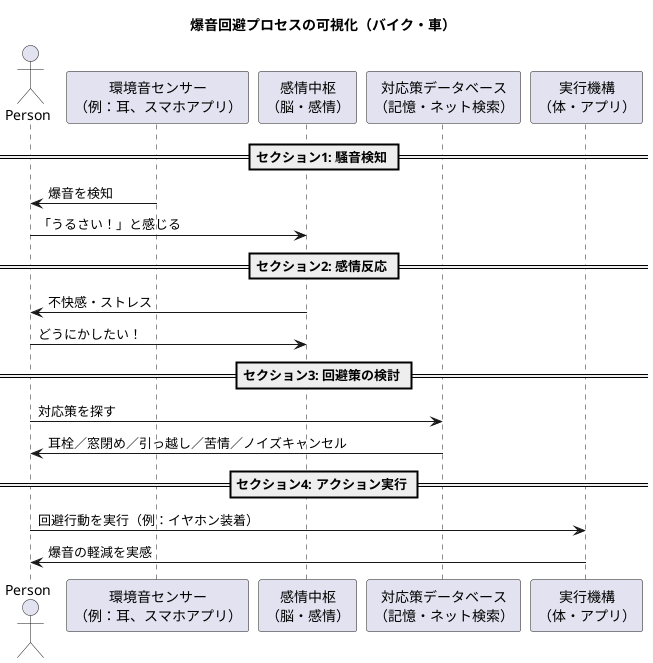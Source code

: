 @startuml
title 爆音回避プロセスの可視化（バイク・車）

actor Person
participant "環境音センサー\n（例：耳、スマホアプリ）" as Sensor
participant "感情中枢\n（脳・感情）" as Emotion
participant "対応策データベース\n（記憶・ネット検索）" as StrategyDB
participant "実行機構\n（体・アプリ）" as Executor

== セクション1: 騒音検知 ==

Sensor -> Person : 爆音を検知
Person -> Emotion : 「うるさい！」と感じる

== セクション2: 感情反応 ==

Emotion -> Person : 不快感・ストレス
Person -> Emotion : どうにかしたい！

== セクション3: 回避策の検討 ==

Person -> StrategyDB : 対応策を探す
StrategyDB -> Person : 耳栓／窓閉め／引っ越し／苦情／ノイズキャンセル

== セクション4: アクション実行 ==

Person -> Executor : 回避行動を実行（例：イヤホン装着）
Executor -> Person : 爆音の軽減を実感

@enduml